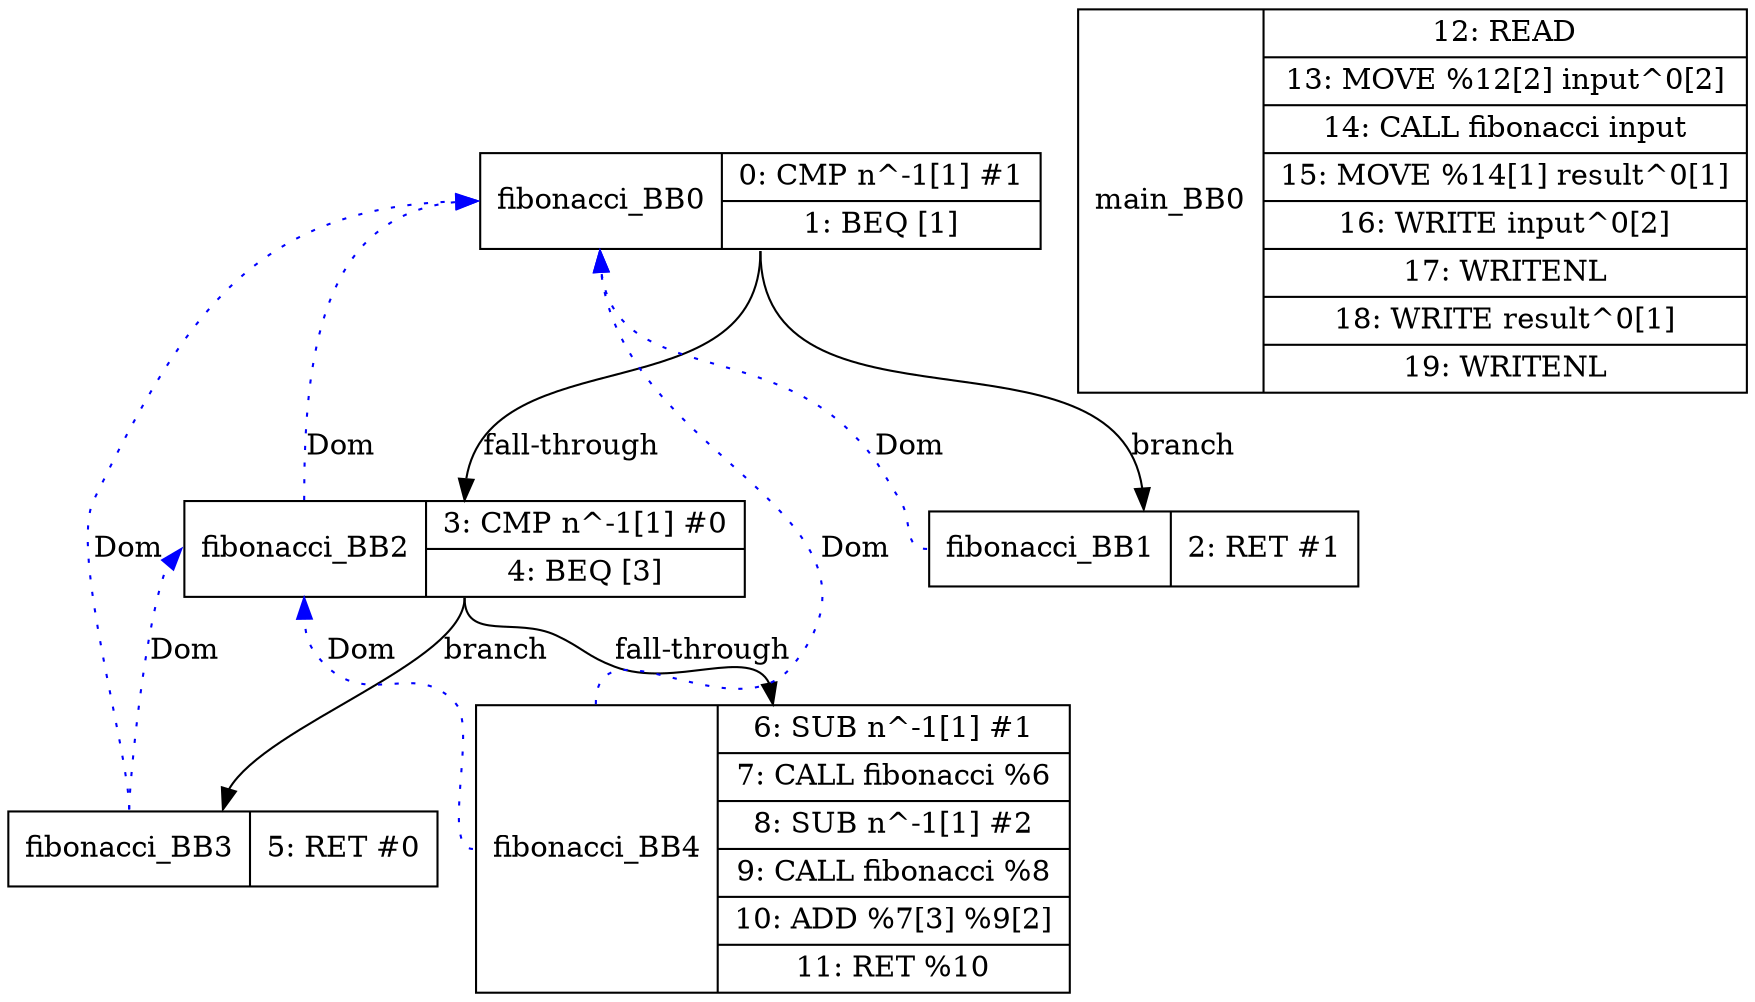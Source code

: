 diGraph G { 
fibonacci_BB0 [shape=record, label="<b>fibonacci_BB0| {0: CMP n^-1[1] #1|1: BEQ [1]}"];
fibonacci_BB1 [shape=record, label="<b>fibonacci_BB1| {2: RET #1}"];
fibonacci_BB2 [shape=record, label="<b>fibonacci_BB2| {3: CMP n^-1[1] #0|4: BEQ [3]}"];
fibonacci_BB3 [shape=record, label="<b>fibonacci_BB3| {5: RET #0}"];
fibonacci_BB4 [shape=record, label="<b>fibonacci_BB4| {6: SUB n^-1[1] #1|7: CALL fibonacci %6|8: SUB n^-1[1] #2|9: CALL fibonacci %8|10: ADD %7[3] %9[2]|11: RET %10}"];
main_BB0 [shape=record, label="<b>main_BB0| {12: READ |13: MOVE %12[2] input^0[2]|14: CALL fibonacci input|15: MOVE %14[1] result^0[1]|16: WRITE input^0[2]|17: WRITENL |18: WRITE result^0[1]|19: WRITENL }"];

fibonacci_BB0:s -> fibonacci_BB1:n [label="branch"];
fibonacci_BB0:s -> fibonacci_BB2:n [label="fall-through"];
fibonacci_BB2:s -> fibonacci_BB3:n [label="branch"];
fibonacci_BB2:s -> fibonacci_BB4:n [label="fall-through"];
fibonacci_BB1:b -> fibonacci_BB0:b [color=blue, style=dotted, label="Dom"];
fibonacci_BB2:b -> fibonacci_BB0:b [color=blue, style=dotted, label="Dom"];
fibonacci_BB3:b -> fibonacci_BB0:b [color=blue, style=dotted, label="Dom"];
fibonacci_BB3:b -> fibonacci_BB2:b [color=blue, style=dotted, label="Dom"];
fibonacci_BB4:b -> fibonacci_BB0:b [color=blue, style=dotted, label="Dom"];
fibonacci_BB4:b -> fibonacci_BB2:b [color=blue, style=dotted, label="Dom"];


}